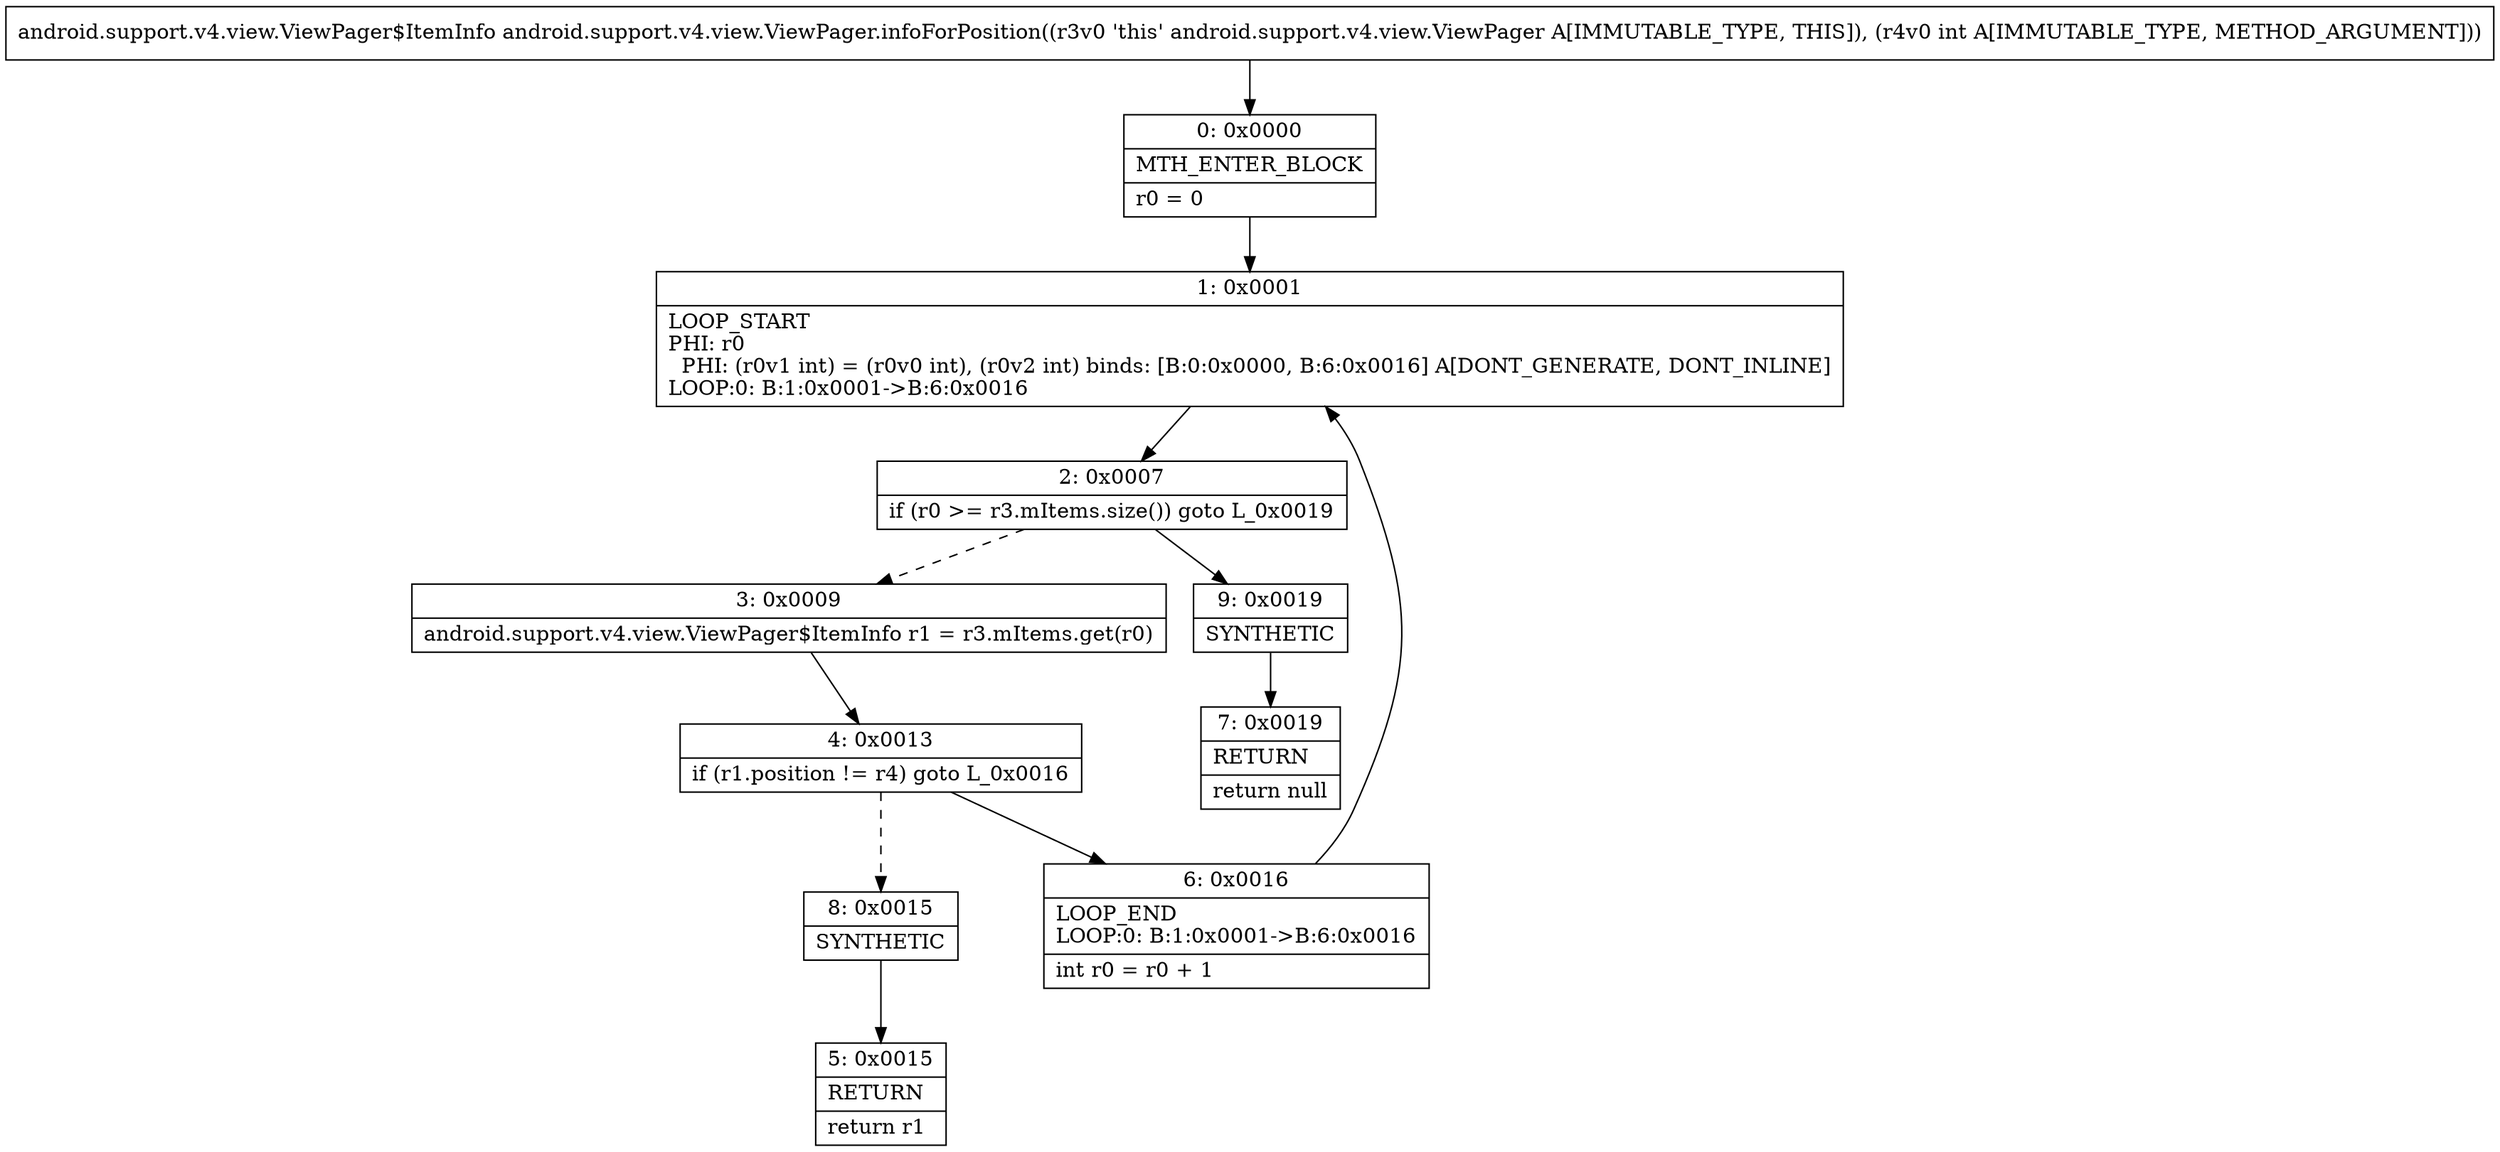 digraph "CFG forandroid.support.v4.view.ViewPager.infoForPosition(I)Landroid\/support\/v4\/view\/ViewPager$ItemInfo;" {
Node_0 [shape=record,label="{0\:\ 0x0000|MTH_ENTER_BLOCK\l|r0 = 0\l}"];
Node_1 [shape=record,label="{1\:\ 0x0001|LOOP_START\lPHI: r0 \l  PHI: (r0v1 int) = (r0v0 int), (r0v2 int) binds: [B:0:0x0000, B:6:0x0016] A[DONT_GENERATE, DONT_INLINE]\lLOOP:0: B:1:0x0001\-\>B:6:0x0016\l}"];
Node_2 [shape=record,label="{2\:\ 0x0007|if (r0 \>= r3.mItems.size()) goto L_0x0019\l}"];
Node_3 [shape=record,label="{3\:\ 0x0009|android.support.v4.view.ViewPager$ItemInfo r1 = r3.mItems.get(r0)\l}"];
Node_4 [shape=record,label="{4\:\ 0x0013|if (r1.position != r4) goto L_0x0016\l}"];
Node_5 [shape=record,label="{5\:\ 0x0015|RETURN\l|return r1\l}"];
Node_6 [shape=record,label="{6\:\ 0x0016|LOOP_END\lLOOP:0: B:1:0x0001\-\>B:6:0x0016\l|int r0 = r0 + 1\l}"];
Node_7 [shape=record,label="{7\:\ 0x0019|RETURN\l|return null\l}"];
Node_8 [shape=record,label="{8\:\ 0x0015|SYNTHETIC\l}"];
Node_9 [shape=record,label="{9\:\ 0x0019|SYNTHETIC\l}"];
MethodNode[shape=record,label="{android.support.v4.view.ViewPager$ItemInfo android.support.v4.view.ViewPager.infoForPosition((r3v0 'this' android.support.v4.view.ViewPager A[IMMUTABLE_TYPE, THIS]), (r4v0 int A[IMMUTABLE_TYPE, METHOD_ARGUMENT])) }"];
MethodNode -> Node_0;
Node_0 -> Node_1;
Node_1 -> Node_2;
Node_2 -> Node_3[style=dashed];
Node_2 -> Node_9;
Node_3 -> Node_4;
Node_4 -> Node_6;
Node_4 -> Node_8[style=dashed];
Node_6 -> Node_1;
Node_8 -> Node_5;
Node_9 -> Node_7;
}

